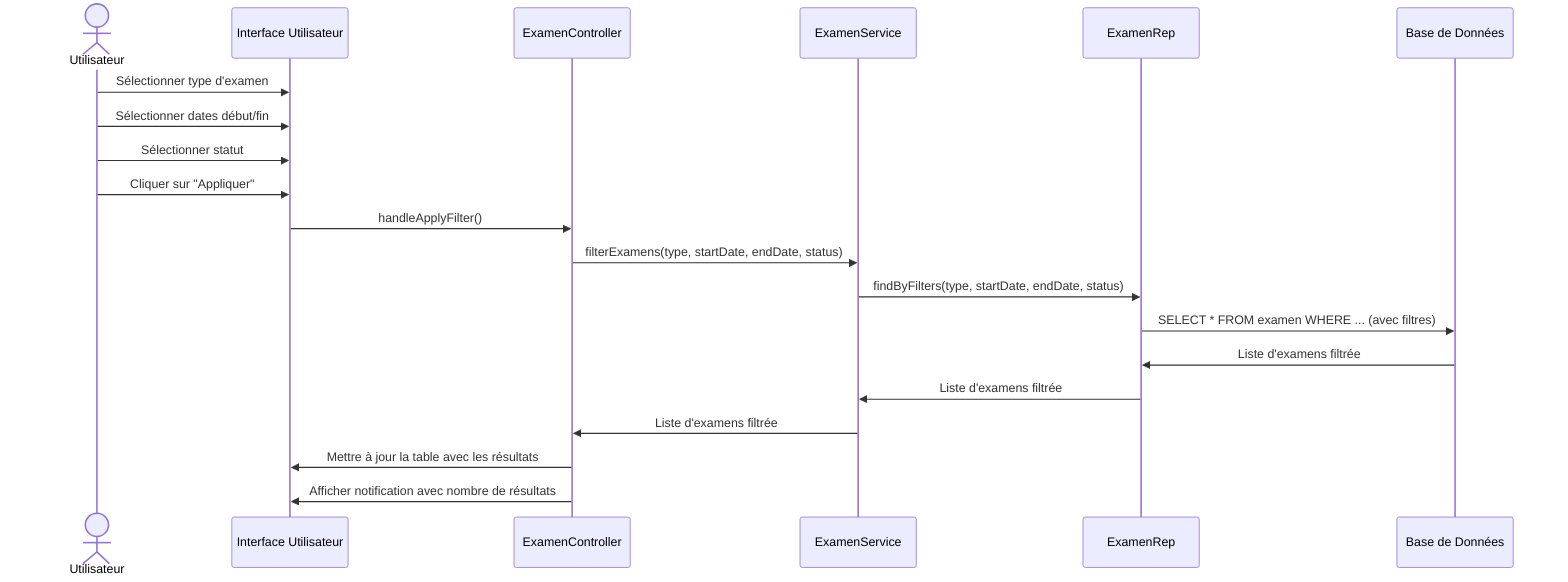 sequenceDiagram
    actor Utilisateur
    participant IHM as Interface Utilisateur
    participant Ctrl as ExamenController
    participant Svc as ExamenService
    participant Rep as ExamenRep
    participant DB as Base de Données

    Utilisateur->>IHM: Sélectionner type d'examen
    Utilisateur->>IHM: Sélectionner dates début/fin
    Utilisateur->>IHM: Sélectionner statut
    Utilisateur->>IHM: Cliquer sur "Appliquer"
    IHM->>Ctrl: handleApplyFilter()
    Ctrl->>Svc: filterExamens(type, startDate, endDate, status)
    Svc->>Rep: findByFilters(type, startDate, endDate, status)
    Rep->>DB: SELECT * FROM examen WHERE ... (avec filtres)
    DB->>Rep: Liste d'examens filtrée
    Rep->>Svc: Liste d'examens filtrée
    Svc->>Ctrl: Liste d'examens filtrée
    Ctrl->>IHM: Mettre à jour la table avec les résultats
    Ctrl->>IHM: Afficher notification avec nombre de résultats